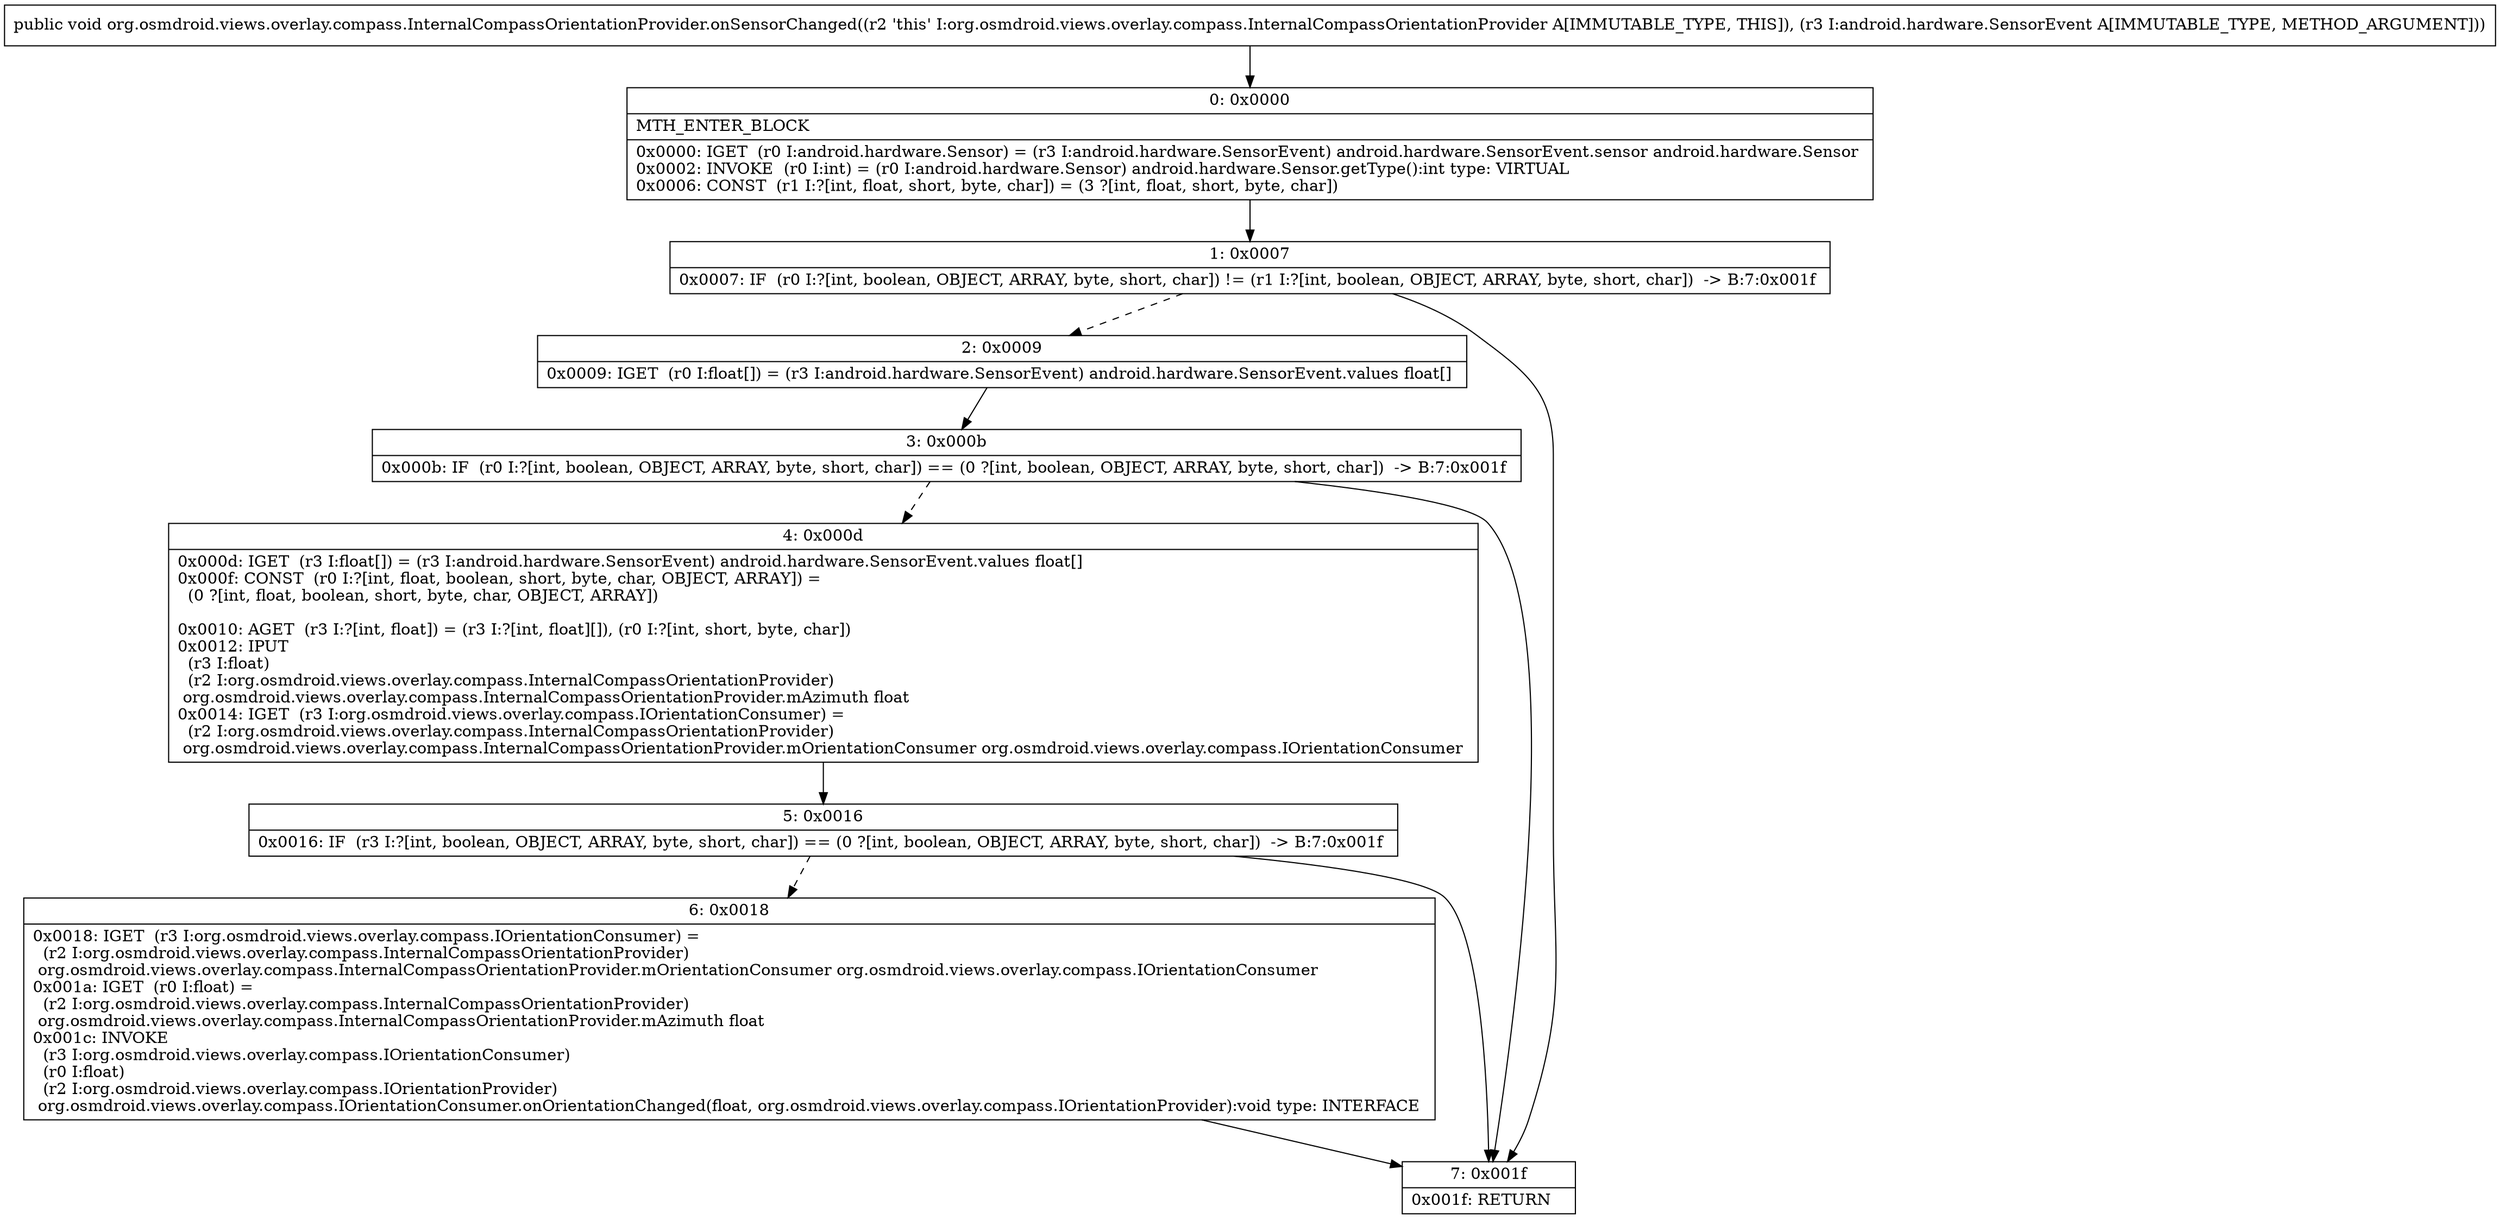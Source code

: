 digraph "CFG fororg.osmdroid.views.overlay.compass.InternalCompassOrientationProvider.onSensorChanged(Landroid\/hardware\/SensorEvent;)V" {
Node_0 [shape=record,label="{0\:\ 0x0000|MTH_ENTER_BLOCK\l|0x0000: IGET  (r0 I:android.hardware.Sensor) = (r3 I:android.hardware.SensorEvent) android.hardware.SensorEvent.sensor android.hardware.Sensor \l0x0002: INVOKE  (r0 I:int) = (r0 I:android.hardware.Sensor) android.hardware.Sensor.getType():int type: VIRTUAL \l0x0006: CONST  (r1 I:?[int, float, short, byte, char]) = (3 ?[int, float, short, byte, char]) \l}"];
Node_1 [shape=record,label="{1\:\ 0x0007|0x0007: IF  (r0 I:?[int, boolean, OBJECT, ARRAY, byte, short, char]) != (r1 I:?[int, boolean, OBJECT, ARRAY, byte, short, char])  \-\> B:7:0x001f \l}"];
Node_2 [shape=record,label="{2\:\ 0x0009|0x0009: IGET  (r0 I:float[]) = (r3 I:android.hardware.SensorEvent) android.hardware.SensorEvent.values float[] \l}"];
Node_3 [shape=record,label="{3\:\ 0x000b|0x000b: IF  (r0 I:?[int, boolean, OBJECT, ARRAY, byte, short, char]) == (0 ?[int, boolean, OBJECT, ARRAY, byte, short, char])  \-\> B:7:0x001f \l}"];
Node_4 [shape=record,label="{4\:\ 0x000d|0x000d: IGET  (r3 I:float[]) = (r3 I:android.hardware.SensorEvent) android.hardware.SensorEvent.values float[] \l0x000f: CONST  (r0 I:?[int, float, boolean, short, byte, char, OBJECT, ARRAY]) = \l  (0 ?[int, float, boolean, short, byte, char, OBJECT, ARRAY])\l \l0x0010: AGET  (r3 I:?[int, float]) = (r3 I:?[int, float][]), (r0 I:?[int, short, byte, char]) \l0x0012: IPUT  \l  (r3 I:float)\l  (r2 I:org.osmdroid.views.overlay.compass.InternalCompassOrientationProvider)\l org.osmdroid.views.overlay.compass.InternalCompassOrientationProvider.mAzimuth float \l0x0014: IGET  (r3 I:org.osmdroid.views.overlay.compass.IOrientationConsumer) = \l  (r2 I:org.osmdroid.views.overlay.compass.InternalCompassOrientationProvider)\l org.osmdroid.views.overlay.compass.InternalCompassOrientationProvider.mOrientationConsumer org.osmdroid.views.overlay.compass.IOrientationConsumer \l}"];
Node_5 [shape=record,label="{5\:\ 0x0016|0x0016: IF  (r3 I:?[int, boolean, OBJECT, ARRAY, byte, short, char]) == (0 ?[int, boolean, OBJECT, ARRAY, byte, short, char])  \-\> B:7:0x001f \l}"];
Node_6 [shape=record,label="{6\:\ 0x0018|0x0018: IGET  (r3 I:org.osmdroid.views.overlay.compass.IOrientationConsumer) = \l  (r2 I:org.osmdroid.views.overlay.compass.InternalCompassOrientationProvider)\l org.osmdroid.views.overlay.compass.InternalCompassOrientationProvider.mOrientationConsumer org.osmdroid.views.overlay.compass.IOrientationConsumer \l0x001a: IGET  (r0 I:float) = \l  (r2 I:org.osmdroid.views.overlay.compass.InternalCompassOrientationProvider)\l org.osmdroid.views.overlay.compass.InternalCompassOrientationProvider.mAzimuth float \l0x001c: INVOKE  \l  (r3 I:org.osmdroid.views.overlay.compass.IOrientationConsumer)\l  (r0 I:float)\l  (r2 I:org.osmdroid.views.overlay.compass.IOrientationProvider)\l org.osmdroid.views.overlay.compass.IOrientationConsumer.onOrientationChanged(float, org.osmdroid.views.overlay.compass.IOrientationProvider):void type: INTERFACE \l}"];
Node_7 [shape=record,label="{7\:\ 0x001f|0x001f: RETURN   \l}"];
MethodNode[shape=record,label="{public void org.osmdroid.views.overlay.compass.InternalCompassOrientationProvider.onSensorChanged((r2 'this' I:org.osmdroid.views.overlay.compass.InternalCompassOrientationProvider A[IMMUTABLE_TYPE, THIS]), (r3 I:android.hardware.SensorEvent A[IMMUTABLE_TYPE, METHOD_ARGUMENT])) }"];
MethodNode -> Node_0;
Node_0 -> Node_1;
Node_1 -> Node_2[style=dashed];
Node_1 -> Node_7;
Node_2 -> Node_3;
Node_3 -> Node_4[style=dashed];
Node_3 -> Node_7;
Node_4 -> Node_5;
Node_5 -> Node_6[style=dashed];
Node_5 -> Node_7;
Node_6 -> Node_7;
}

